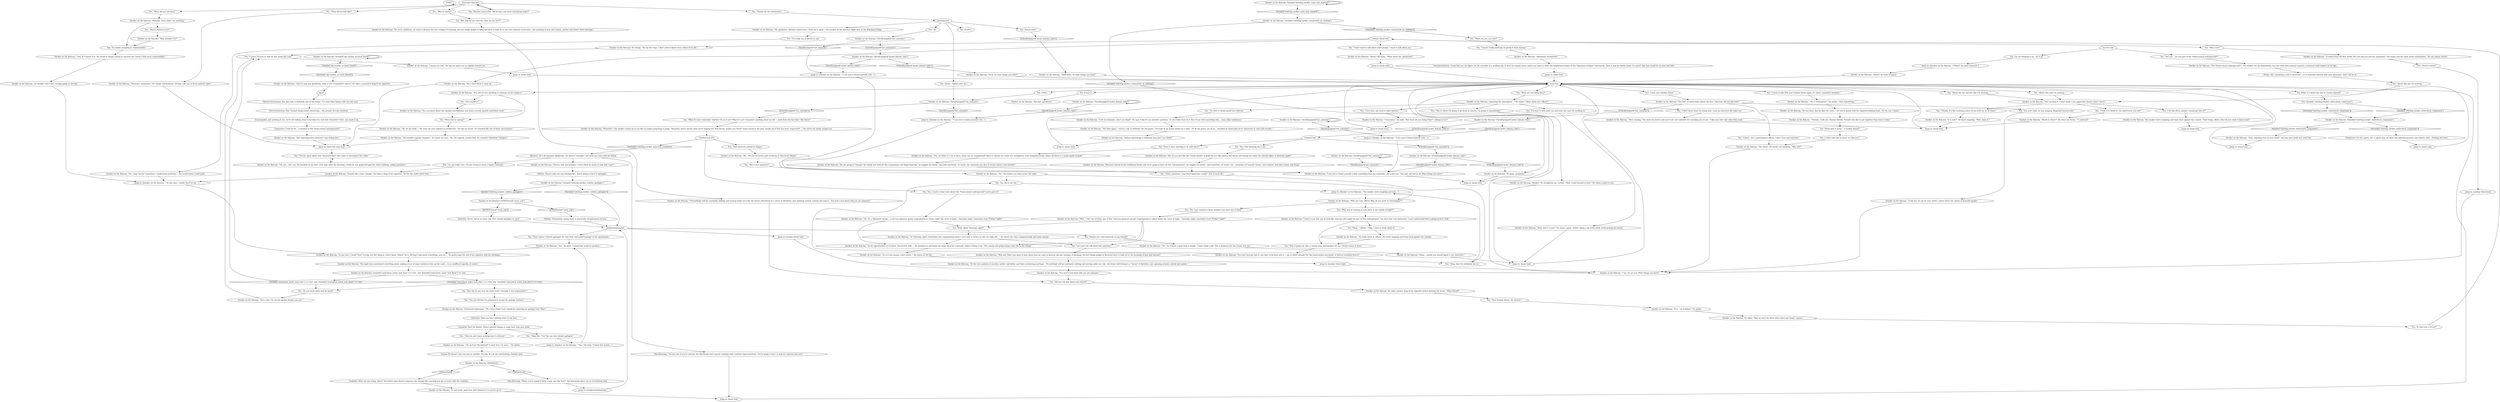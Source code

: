 # WHIRLING F1 / SMOKER ON THE BALCONY
# Smoker on the balcony, sitting in the bar.
# ==================================================
digraph G {
	  0 [label="START"];
	  1 [label="input"];
	  2 [label="Rhetoric: He's all bemused skepticism. He doesn't *actually* care what you want with his friend."];
	  3 [label="Smoker on the Balcony: \"Hi, gendarme. Another rendezvous.\" There he is again -- the smoker on the balcony! Right here in the Whirling-in-Rags."];
	  4 [label="You: \"Hello.\""];
	  5 [label="You: \"Tell me again about that *muscular type* who came to investigate the crime.\""];
	  6 [label="muscular type hub"];
	  7 [label="Smoker on the Balcony: \"Oh, let me think...\" He turns his eyes upward in recollection. \"He had an accent. He sounded like one of those mercenaries.\""];
	  8 [label="Smoker on the Balcony: \"Just reporting back whatever I was telling him.\""];
	  9 [label="Physical Instrument: Yes, this man is definitely one of the homos, I've seen them homos with my own eyes."];
	  10 [label="Smoker on the Balcony: Variable[\"whirling.smoker_main_hub_reached\"]"];
	  11 [label="Variable[\"whirling.smoker_main_hub_reached\"]", shape=diamond];
	  12 [label="!(Variable[\"whirling.smoker_main_hub_reached\"])", shape=diamond];
	  13 [label="You: \"No, this is not me.\""];
	  14 [label="You: \"What if I can't remember whether I'm in or not? What if I can't remember anything about my life -- aside from the fact that I like disco?\""];
	  15 [label="Smoker on the Balcony: CheckEquipped(\"jacket_kimono_robe\")"];
	  16 [label="CheckEquipped(\"jacket_kimono_robe\")", shape=diamond];
	  17 [label="!(CheckEquipped(\"jacket_kimono_robe\"))", shape=diamond];
	  18 [label="Smoker on the Balcony: CheckEquipped(\"hat_samaran\")"];
	  19 [label="CheckEquipped(\"hat_samaran\")", shape=diamond];
	  20 [label="!(CheckEquipped(\"hat_samaran\"))", shape=diamond];
	  21 [label="You: \"I didn't like him as much as I like you.\""];
	  22 [label="Smoker on the Balcony: He sighs: \"That he won't be there when times get tough, I guess.\""];
	  23 [label="Jump to: [sunday friend hub]"];
	  24 [label="You: \"You can tell him I'm prepared to accept his apology anytime.\""];
	  25 [label="Smoker on the Balcony: He shrugs. \"He has his ways. I don't need to know every detail of his life.\""];
	  26 [label="You: \"Why was he staying at your place in the middle of night?\""];
	  27 [label="You: \"Yes, I want to hear more about this *homo-sexual underground* you're part of.\""];
	  28 [label="You: \"I do like disco, maybe I should get into it?\""];
	  29 [label="You: \"I wasn't really planning on giving it back anyway.\""];
	  30 [label="Smoker on the Balcony: \"Friends, I told you. Sunday friends. Friends who like to get together from time to time.\""];
	  31 [label="Jump to: [sunday friend hub]"];
	  32 [label="Smoker on the Balcony: \"To his opportunities in Occident, Sur-la-Clef. Still...\" He breathes in and keeps his lungs filled for a moment, before letting it out. \"His coming and going brings some life to the village.\""];
	  33 [label="You: \"But why do you convene, what do you *do*?\""];
	  34 [label="Smoker on the Balcony: \"Yes, but he was speaking to someone on his earpiece.\""];
	  35 [label="You: \"About this hat I'm wearing...\""];
	  36 [label="Smoker on the Balcony: \"Why yes I am, officer. Why, do you want to *investigate*?\""];
	  37 [label="Smoker on the Balcony: The smoker starts laughing and leans back against the counter: \"Sure thing, officer, what do you want to know next?\""];
	  38 [label="Smoker on the Balcony: \"You can't just get into it, you have to be born into it -- one is either already *in* the homo-sexual movement or forever excluded from it.\""];
	  39 [label="Smoker on the Balcony: \"Absolutely *wonderful*.\""];
	  40 [label="Smoker on the Balcony: \"How cunning.\" He raises his brows and you're not sure whether he's mocking you or not. \"I like men who take what they want.\""];
	  41 [label="Smoker on the Balcony: \"Hmm... maybe you should figure it out, detective.\""];
	  42 [label="Jump to: [smokermoralismhub]"];
	  43 [label="Kim Kitsuragi: \"I'm not sure if you've noticed, but Martinaise isn't exactly crawling with Coalition representatives. You're going to have to look for someone else now.\""];
	  44 [label="You: \"It's about assigning la responsabilité.\""];
	  45 [label="You: \"Did you tell him about your friend?\""];
	  46 [label="Untitled hub"];
	  47 [label="Smoker on the Balcony: \"I am. So are you. What brings you here?\""];
	  48 [label="sunday friend hub"];
	  49 [label="Smoker on the Balcony: \"It is -- on Sundays.\" He smiles."];
	  50 [label="Smoker on the Balcony: \"No, I don't think it came up.\""];
	  51 [label="You: \"What are you, you two?\""];
	  52 [label="Smoker on the Balcony: CheckEquipped(\"hat_samaran\")"];
	  53 [label="CheckEquipped(\"hat_samaran\")", shape=diamond];
	  54 [label="!(CheckEquipped(\"hat_samaran\"))", shape=diamond];
	  55 [label="You: \"Other questions, I had other questions, really!\" (Try to back off.)"];
	  56 [label="Untitled hub (02)"];
	  57 [label="Smoker on the Balcony: \"I have to say that you do look like someone who might be part of *the underground*. You have that very distinctive 'I-can't-understand-what's-going-on-here' look.\""];
	  58 [label="Smoker on the Balcony: \"He has keys. And he likes the view...\" He waves gently with his cigarette-holding hand. \"To the sea, I mean.\""];
	  59 [label="Smoker on the Balcony: Variable[\"apt.sunday_accused_friend\"]"];
	  60 [label="Variable[\"apt.sunday_accused_friend\"]", shape=diamond];
	  61 [label="!(Variable[\"apt.sunday_accused_friend\"])", shape=diamond];
	  62 [label="Smoker on the Balcony: \"There's only one problem: I don't think he wants to talk with *you*.\""];
	  63 [label="You: \"I'm really not at liberty to say.\""];
	  64 [label="greeting hub"];
	  65 [label="Smoker on the Balcony: \"Sure. Anything else on your mind?\" His lazy eyes stroll over your face."];
	  66 [label="Composure: Could he be... a member of the *homo-sexual underground*?"];
	  67 [label="success hub"];
	  68 [label="Smoker on the Balcony: \"Or the true symbols of security, mother and father and their everlasting marriage... *Everything* will be constantly shifting and moving under our rule, the future will belong to a *circus* of identities, just spinning around, surreal and unreal...\""];
	  69 [label="You: \"I live here, my room is right upstairs.\""];
	  70 [label="Smoker on the Balcony: \"Is it now?\" He starts laughing. \"Well, enjoy it.\""];
	  71 [label="You: \"Is that even a friend?\""];
	  72 [label="You: \"I guess I'll have to look for him along the coast.\""];
	  73 [label="Smoker on the Balcony: \"Oh, a big *secret* committee. I understand perfectly...\" His mouth forms a half smile."];
	  74 [label="Smoker on the Balcony: Variable[\"whirling.smoker_commented_on_clothing\"]"];
	  75 [label="Variable[\"whirling.smoker_commented_on_clothing\"]", shape=diamond];
	  76 [label="!(Variable[\"whirling.smoker_commented_on_clothing\"])", shape=diamond];
	  77 [label="You: \"No, I just wanted to know whether you were one of them.\""];
	  78 [label="Smoker on the Balcony: \"Well, I *am* one of them, one of this *sub-rosa pleasure group* congregating in cellars under the cover of night... Saturday night, sometimes even *Friday* night!\""];
	  79 [label="Smoker on the Balcony: \"Because instead of the traditional family unit we're going to have all this *razzamatazz*,\" he wiggles his hands, \"and mysteries, of course, too -- mysteries of *sexual* nature, very esoteric. And disco music and drugs.\""];
	  80 [label="You: \"Besides *muscular*, did he have any other identifying traits?\""];
	  81 [label="Smoker on the Balcony: \"I see you've found yourself a little something from my wardrobe.\" He scans you. \"Not bad, not bad at all. What brings you here?\""];
	  82 [label="Jump to: [Smoker on the Balcony: \"\"Hmm?\" he hums honeyed.\"]"];
	  83 [label="Smoker on the Balcony: \"Why not? Don't you want to hear about how we want to destroy the last vestiges of meaning, the last things people in Revachol have to hold on to, the meaning of man and woman?\""];
	  84 [label="You: \"I didn't. He's a government official. I don't trust governments.\""];
	  85 [label="Jump to: [main hub]"];
	  86 [label="Jump to: [main hub]"];
	  87 [label="Smoker on the Balcony: \"Oh, a *committee*.\" He smiles. \"How interesting...\""];
	  88 [label="Volition: Fortunately, saying sorry is practically second-nature for you."];
	  89 [label="You: \"Maybe you could intercede on my behalf?\""];
	  90 [label="You: I'm not bringing it up -- let it go."];
	  91 [label="You: \"But I like knowing who I am.\""];
	  92 [label="You: \"But it isn't anymore?\""];
	  93 [label="You: \"I'm here to kick some ass and solve the case I'm working on.\""];
	  94 [label="You: \"You were right, he was magical. Magically bureaucratic.\""];
	  95 [label="Smoker on the Balcony: \"Aw, shoot.\" He bursts out laughing. \"Why not?\""];
	  96 [label="Smoker on the Balcony: \"A visitor from the first world. He's not like you and me, gendarme.\" He smiles and his smile seems melancholic. \"He can always return.\""];
	  97 [label="Smoker on the Balcony: \"Yes, you know those tiny speaker-microphones that fancy security guards sometimes wear.\""];
	  98 [label="Smoker on the Balcony: \"Why shouldn't he?\""];
	  99 [label="You: \"I don't know what I'm doing here. I just go wherever life takes me.\""];
	  100 [label="Volition: There's only one way through this. You're going to have to apologise..."];
	  101 [label="Smoker on the Balcony: Variable[\"whirling.smoker_volition_apologise\"]"];
	  102 [label="Variable[\"whirling.smoker_volition_apologise\"]", shape=diamond];
	  103 [label="!(Variable[\"whirling.smoker_volition_apologise\"])", shape=diamond];
	  104 [label="Smoker on the Balcony: A bemused expression. \"Oh, I don't think *you* should be expecting an apology from *him*.\""];
	  105 [label="You: \"How did he get over the water lock? I thought it was impassable?\""];
	  106 [label="Smoker on the Balcony: IsKimHere()"];
	  107 [label="IsKimHere()", shape=diamond];
	  108 [label="!(IsKimHere())", shape=diamond];
	  109 [label="Empathy: What are you doing, Harry? You better hope there's someone else around who can help you get in touch with the Coalition..."];
	  110 [label="Smoker on the Balcony: \"Oh, yes... let's see. He knocked on my door a few days after the lynching. I think he was going through the entire building, asking questions.\""];
	  111 [label="Smoker on the Balcony: CheckEquipped(\"hat_samaran\")"];
	  112 [label="CheckEquipped(\"hat_samaran\")", shape=diamond];
	  113 [label="!(CheckEquipped(\"hat_samaran\"))", shape=diamond];
	  114 [label="Smoker on the Balcony: \"Yes, we listen to a lot of disco. Some say we *engineered* disco to spread our vision of a vertiginous, ever-changing society, where all there is a razzle-dazzle of gold!\""];
	  115 [label="Smoker on the Balcony: \"But do you also like the *razzle-dazzle* of gold? Do you like parties and discos and having fun under the vibrant lights of Saturday night?\""];
	  116 [label="Smoker on the Balcony: \"Convenient,\" he nods. \"But what are you doing *here*, talking to me?\""];
	  117 [label="You: \"Return where?\""];
	  118 [label="You: \"This is gonna be, like, a twenty hour mind-project for me. Twenty hours at least.\""];
	  119 [label="Smoker on the Balcony: \"I guess you will.\" He tips his head ever so slightly toward you."];
	  120 [label="Smoker on the Balcony: \"Oh, he'll be *devastated* to hear that, I'm sure...\" He smiles."];
	  121 [label="Jump to: [main hub]"];
	  122 [label="Jump to: [Smoker on the Balcony: \"\"In any case, I would *love* to hel...\"]"];
	  123 [label="You: \"Your Sunday friend, the witness.\""];
	  124 [label="Smoker on the Balcony: \"Hi again, gendarme.\""];
	  125 [label="You: \"Let's just not talk about this anymore.\""];
	  126 [label="You: \"This is where I'm going to go down in history: I'm going to sing karaoke.\""];
	  127 [label="Smoker on the Balcony: \"Blend in where?\" He raises his brows. \"A carneval?\""];
	  128 [label="Smoker on the Balcony: \"I told you, he can be very useful. I guess that's the charm of powerful people.\""];
	  129 [label="Jump to: [main hub]"];
	  130 [label="You: \"And he believed you?\""];
	  131 [label="Smoker on the Balcony: \"A bit too dramatic, don't you think?\" He says it like it's an aesthetic question. \"If you really must do it then I'd go with something else... some other substance.\""];
	  132 [label="You: \"Hi.\""];
	  133 [label="Encyclopedia: Just pointing it out, we're not talking about some kind of a cult with *members* here, you made it up."];
	  134 [label="Smoker on the Balcony: \"The *homo-sexual underground*?\" The smoker sits up immediately, his eyes wide with amused surprise; a honeyed smile lingers on his lips."];
	  135 [label="You: \"About the hat and the robe I'm wearing...\""];
	  136 [label="Jump to: [Smoker on the Balcony: \"The smoker starts laughing and lean...\"]"];
	  137 [label="You: \"Okay...\" (Blink.) \"Okay, I have to think about it.\""];
	  138 [label="Jump to: [main hub]"];
	  139 [label="You: \"What does it mean -- a Sunday friend?\""];
	  140 [label="Jump to: [sunday friend hub]"];
	  141 [label="Authority: Never. You're no sorry cop. *He* should apologise to *you*."];
	  142 [label="Smoker on the Balcony: \"Yes.\" He nods. \"I think that would be prudent...\""];
	  143 [label="Smoker on the Balcony: \"He might have mentioned something about making a tour of some historical sites up the coast... in an unofficial capacity, of course.\""];
	  144 [label="Smoker on the Balcony: \"Not a clue. I'm not his agenda keeper, you see.\""];
	  145 [label="Authority: Then you have nothing more to say here."];
	  146 [label="Jump to: [Smoker on the Balcony: \"\"Yes.\" He nods. \"I think that would...\"]"];
	  147 [label="Drama: He doesn't care one way or another. For him, it's all one entertaining chamber play."];
	  148 [label="Smoker on the Balcony: \"In any event, good luck with whatever it is you're up to.\""];
	  149 [label="Smoker on the Balcony: \"*Everything* will be constantly shifting and moving under our rule, the future will belong to a circus of identities, just spinning around, surreal and unreal... You won't even know who you are anymore.\""];
	  150 [label="Smoker on the Balcony: \"He sounded vaguely Oranjese.\" He closes his eyes. \"No, not vaguely, scratch that. He sounded *definitely* Oranjese.\""];
	  151 [label="Smoker on the Balcony: \"Bye-bye, gendarme.\""];
	  152 [label="Smoker on the Balcony: \"You won't even know who you are anymore.\""];
	  153 [label="You: \"Does it have anything to do with disco?\""];
	  154 [label="Jump to: [main hub]"];
	  155 [label="Smoker on the Balcony: \"Beautiful!\" The smoker crawls up to you like an animal preparing to jump. \"Beautiful, that's exactly what we're looking for! Who knows, maybe you *were* homo-sexual in the past, maybe all of that has been *repressed*...\" He circles his hands around you."];
	  156 [label="You: \"I don't want to talk about other people, I want to talk about you.\""];
	  157 [label="Smoker on the Balcony: \"Hmm?\" He hums. \"What about me, gendarme?\""];
	  158 [label="Jump to: [main hub]"];
	  159 [label="You: \"I need to talk with your Sunday friend again, it's about committee business.\""];
	  160 [label="You: \"Then he and I have nothing more to discuss.\""];
	  161 [label="You: \"I'm not really sure, I'm just trying to reach a higher authority.\""];
	  162 [label="Smoker on the Balcony: \"As though I don't have enough going on already.\""];
	  163 [label="Smoker on the Balcony: He takes another drag of his cigarette before knitting his brows. \"What friend?\""];
	  164 [label="Smoker on the Balcony: \"Nothing. That I didn't see anything.\""];
	  165 [label="You: [Leave.]"];
	  166 [label="Jump to: [main hub]"];
	  167 [label="Drama: He's assuming a role to mock you -- or to entertain himself with your ignorance. Don't fall for it!"];
	  168 [label="Smoker on the Balcony: CheckEquipped(\"hat_samaran\")"];
	  169 [label="CheckEquipped(\"hat_samaran\")", shape=diamond];
	  170 [label="!(CheckEquipped(\"hat_samaran\"))", shape=diamond];
	  171 [label="You: \"His earpiece?\""];
	  172 [label="Smoker on the Balcony: \"But then again -- you're a cop, it definitely fits the genre.\" He looks at his hands folded on a table. \"*I* fit the genre, we all do... moulded by fiction like we're characters in some bad novella.\""];
	  173 [label="You: [Leave.]"];
	  174 [label="You: \"Who is he?\""];
	  175 [label="You: \"What did he look like?\""];
	  176 [label="Smoker on the Balcony: \"Hmm?\" he hums honeyed."];
	  177 [label="Smoker on the Balcony: \"And if I may ask, gendarme, what is this *committee* about?\" He takes a measured drag of his cigarette."];
	  178 [label="Smoker on the Balcony: \"In any case, I would *love* to help, but the thing is, I don't know *where* he is. We don't talk about everything, you see...\" He gently taps the end of his cigarette with his forefinger."];
	  179 [label="You: \"Do you know when he'll be back?\""];
	  180 [label="Kim Kitsuragi: \"What, you're going to blow a lead, just like that?\" The lieutenant gives you an incredulous look."];
	  181 [label="Smoker on the Balcony: Variable[\"whirling.smoker_whitecheck_composure\"]"];
	  182 [label="Variable[\"whirling.smoker_whitecheck_composure\"]", shape=diamond];
	  183 [label="!(Variable[\"whirling.smoker_whitecheck_composure\"])", shape=diamond];
	  184 [label="You: \"Was he alone?\""];
	  185 [label="You: What is it about the way he carries himself?"];
	  186 [label="You: Variable[\"whirling.smoker_whitecheck_composure\"]"];
	  187 [label="Variable[\"whirling.smoker_whitecheck_composure\"]", shape=diamond];
	  188 [label="!(Variable[\"whirling.smoker_whitecheck_composure\"])", shape=diamond];
	  189 [label="Smoker on the Balcony: \"You did?\" A small smile adorns his face. \"And how did you like him?\""];
	  190 [label="Smoker on the Balcony: \"We are going to *change* the family unit with all this razzamatazz and finger-dancing,\" he wiggles his hands, \"and with mysteries, of course, the mysteries are also of sexual nature, very esoteric.\""];
	  191 [label="You: \"That much fun should be illegal.\""];
	  192 [label="You: \"I'm here to drink myself into oblivion.\""];
	  193 [label="Smoker on the Balcony: \"Or is it just money, I don't know...\" He stares at the bar."];
	  194 [label="Smoker on the Balcony: \"Sounds like a bore, frankly.\" He takes a drag of his cigarette. \"All the fun stuff's down here...\""];
	  195 [label="Smoker on the Balcony: \"Oh we're ambitious, we want to destroy the last vestiges of meaning, the last things people in Revachol have to hold on to, the true symbols of security -- the meaning of man and woman, mother and father, their marriage.\""];
	  196 [label="Jump to: [muscular type hub]"];
	  197 [label="You: \"What was he saying?\""];
	  198 [label="You: \"I met your Sunday friend.\""];
	  199 [label="Smoker on the Balcony: CheckEquipped(\"jacket_kimono_robe\")"];
	  200 [label="CheckEquipped(\"jacket_kimono_robe\")", shape=diamond];
	  201 [label="!(CheckEquipped(\"jacket_kimono_robe\"))", shape=diamond];
	  202 [label="You: \"You're here!\""];
	  203 [label="Smoker on the Balcony: CheckEquipped(\"jacket_kimono_robe\")"];
	  204 [label="CheckEquipped(\"jacket_kimono_robe\")", shape=diamond];
	  205 [label="!(CheckEquipped(\"jacket_kimono_robe\"))", shape=diamond];
	  206 [label="Smoker on the Balcony: \"Ah... But for the better part of history it *has been* illegal.\""];
	  207 [label="Smoker on the Balcony: \"Admiring the atmosphere...\" He smiles. \"What about you, officer?\""];
	  208 [label="You: \"Thanks. It's like carrying a piece of you with me at all times.\""];
	  209 [label="Jump to: [main hub]"];
	  210 [label="smokermoralismhub"];
	  211 [label="Smoker on the Balcony: \"No.\" He exhales a grey trail of smoke. \"I don't think I will. This is between the two of you, you see.\""];
	  212 [label="You: \"Okay, fine. *I'm* the one who should apologise.\""];
	  213 [label="You: \"What about Thursday night?\""];
	  214 [label="You: \"Are you... are you part of the *homo-sexual underground*?\""];
	  215 [label="You: \"What did you tell him?\""];
	  216 [label="Jump to: [Smoker on the Balcony: \"\"I see you've found yourself a litt...\"]"];
	  217 [label="Jump to: [Smoker on the Balcony: \"\"I see you've found yourself a litt...\"]"];
	  218 [label="Smoker on the Balcony: \"Well, here's to you!\" He raises a glass, before taking a sip of his drink, froth grazing his mouth."];
	  219 [label="Smoker on the Balcony: \"No.\" He studies you from across the table."];
	  220 [label="You: \"Then I guess I should apologise for that little *misunderstanding* in the apartments.\""];
	  221 [label="Conceptualization: A man like you can figure out his sexuality in a working day. It won't be twenty hours unless you want to enter the heightened realms of the *fantasme érotique* afterwards. Then it may be twenty hours *or more*! But that would be on your own time."];
	  222 [label="You: \"Hello.\" (Adjust your tie.)"];
	  223 [label="Smoker on the Balcony: \"Muscular. Handsome.\" He shrugs nonchalantly. \"Strong. Like one of those military types.\""];
	  224 [label="Electrochemistry: This *sexual* thing seems interesting... Ask around, become involved."];
	  225 [label="Smoker on the Balcony: CheckEquipped(\"jacket_kimono_robe\")"];
	  226 [label="CheckEquipped(\"jacket_kimono_robe\")", shape=diamond];
	  227 [label="!(CheckEquipped(\"jacket_kimono_robe\"))", shape=diamond];
	  228 [label="You: \"About this robe I'm wearing...\""];
	  229 [label="You: \"Okay, then I'm definitely not in.\""];
	  230 [label="You: \"What are you doing here?\""];
	  231 [label="Smoker on the Balcony: \"Really?\" He straightens up, curious. \"Well, I look forward to that!\" He raises a glass to you."];
	  232 [label="Smoker on the Balcony: \"Human psychology is definitely lazy, don't you think?\""];
	  233 [label="Smoker on the Balcony: \"Do think about it, officer.\" He starts laughing and leans back against the counter."];
	  234 [label="Smoker on the Balcony: IsTHCPresent(\"sorry_cop\")"];
	  235 [label="IsTHCPresent(\"sorry_cop\")", shape=diamond];
	  236 [label="!(IsTHCPresent(\"sorry_cop\"))", shape=diamond];
	  237 [label="Smoker on the Balcony: Variable[\"canal.know_water_lock_time\"] == true  and  Variable[\"canal.know_water_lock_fixed\"] == true"];
	  238 [label="Variable[\"canal.know_water_lock_time\"] == true  and  Variable[\"canal.know_water_lock_fixed\"] == true", shape=diamond];
	  239 [label="!(Variable[\"canal.know_water_lock_time\"] == true  and  Variable[\"canal.know_water_lock_fixed\"] == true)", shape=diamond];
	  240 [label="Jump to: [main hub]"];
	  241 [label="Empathy: Don't be foolish. There's greater things at stake here than your pride."];
	  242 [label="Smoker on the Balcony: \"God, of *course* it is. My friend is always trying to convince me I need a little more responsibility...\""];
	  243 [label="Smoker on the Balcony: \"Oh, it's a *pleasure* group... a sub-rosa pleasure group congregating in cellars under the cover of night... Saturday night, sometimes even *Friday* night!\""];
	  244 [label="Smoker on the Balcony: \"Or Thursday night! Sometimes the congregating doesn't even end, it carries on into our daily life...\" He lowers his voice conspiratorially and looks around."];
	  245 [label="main hub"];
	  246 [label="Jump to: [main hub]"];
	  247 [label="You: \"Thanks for the information.\""];
	  248 [label="Smoker on the Balcony: \"You can keep it, I don't mind. I can appreciate beauty when I see it.\""];
	  249 [label="Composure: It's the sports, he's a sports guy, all about that physical prowess and athletic skill... Nothing else here."];
	  250 [label="Jump to: [main hub]"];
	  251 [label="Smoker on the Balcony: \"Hi-hi. So what brings you here?\""];
	  252 [label="Smoker on the Balcony: \"Hello-hello. So what brings you here?\""];
	  253 [label="Jump to: [Smoker on the Balcony: \"\"I see you've found yourself a litt...\"]"];
	  254 [label="You: \"I took it to blend in. I'm undercover, you see?\""];
	  0 -> 0
	  1 -> 9
	  2 -> 161
	  2 -> 43
	  2 -> 62
	  3 -> 63
	  4 -> 168
	  5 -> 110
	  6 -> 175
	  6 -> 80
	  6 -> 247
	  6 -> 184
	  6 -> 215
	  7 -> 150
	  8 -> 196
	  9 -> 224
	  10 -> 10
	  10 -> 11
	  11 -> 74
	  12 -> 2
	  13 -> 136
	  14 -> 155
	  15 -> 16
	  15 -> 15
	  16 -> 217
	  17 -> 252
	  18 -> 18
	  18 -> 19
	  19 -> 253
	  20 -> 203
	  21 -> 95
	  22 -> 71
	  23 -> 47
	  24 -> 104
	  25 -> 72
	  26 -> 57
	  27 -> 243
	  28 -> 37
	  29 -> 39
	  30 -> 139
	  31 -> 47
	  32 -> 193
	  33 -> 195
	  34 -> 171
	  34 -> 197
	  35 -> 248
	  36 -> 26
	  36 -> 77
	  37 -> 154
	  38 -> 229
	  38 -> 13
	  39 -> 221
	  40 -> 85
	  41 -> 158
	  42 -> 210
	  43 -> 121
	  44 -> 242
	  45 -> 163
	  46 -> 153
	  46 -> 91
	  46 -> 54
	  47 -> 245
	  48 -> 25
	  48 -> 50
	  48 -> 156
	  48 -> 174
	  49 -> 22
	  50 -> 196
	  51 -> 29
	  52 -> 52
	  52 -> 53
	  53 -> 81
	  54 -> 225
	  55 -> 36
	  56 -> 27
	  56 -> 12
	  56 -> 191
	  57 -> 137
	  57 -> 118
	  58 -> 30
	  59 -> 59
	  59 -> 60
	  60 -> 61
	  61 -> 177
	  62 -> 100
	  63 -> 73
	  64 -> 3
	  64 -> 132
	  64 -> 165
	  64 -> 202
	  64 -> 222
	  65 -> 246
	  66 -> 8
	  67 -> 90
	  67 -> 214
	  68 -> 152
	  69 -> 116
	  70 -> 85
	  71 -> 48
	  72 -> 119
	  73 -> 122
	  74 -> 75
	  74 -> 76
	  75 -> 124
	  76 -> 51
	  77 -> 78
	  78 -> 32
	  78 -> 125
	  78 -> 213
	  79 -> 55
	  80 -> 6
	  81 -> 166
	  82 -> 176
	  83 -> 68
	  84 -> 95
	  85 -> 245
	  86 -> 245
	  87 -> 58
	  88 -> 210
	  89 -> 211
	  90 -> 82
	  91 -> 115
	  92 -> 219
	  93 -> 218
	  94 -> 128
	  95 -> 47
	  96 -> 117
	  97 -> 197
	  98 -> 44
	  99 -> 40
	  100 -> 101
	  101 -> 102
	  101 -> 103
	  102 -> 234
	  103 -> 210
	  104 -> 145
	  105 -> 24
	  106 -> 107
	  106 -> 108
	  107 -> 180
	  108 -> 109
	  109 -> 148
	  110 -> 5
	  111 -> 112
	  111 -> 113
	  112 -> 216
	  113 -> 199
	  114 -> 190
	  115 -> 79
	  116 -> 209
	  117 -> 31
	  118 -> 38
	  119 -> 240
	  120 -> 147
	  121 -> 245
	  122 -> 178
	  123 -> 49
	  124 -> 166
	  125 -> 83
	  126 -> 231
	  127 -> 85
	  128 -> 47
	  129 -> 245
	  130 -> 98
	  131 -> 172
	  132 -> 111
	  133 -> 66
	  134 -> 167
	  135 -> 248
	  136 -> 36
	  137 -> 233
	  138 -> 245
	  139 -> 21
	  140 -> 47
	  141 -> 210
	  142 -> 178
	  143 -> 237
	  144 -> 72
	  145 -> 241
	  146 -> 142
	  147 -> 106
	  148 -> 121
	  149 -> 45
	  150 -> 196
	  152 -> 45
	  153 -> 114
	  154 -> 245
	  155 -> 56
	  156 -> 157
	  157 -> 129
	  158 -> 245
	  159 -> 87
	  160 -> 120
	  161 -> 194
	  162 -> 122
	  163 -> 123
	  164 -> 130
	  164 -> 44
	  166 -> 245
	  167 -> 35
	  168 -> 169
	  168 -> 170
	  169 -> 217
	  170 -> 14
	  171 -> 97
	  172 -> 232
	  173 -> 151
	  174 -> 96
	  175 -> 223
	  176 -> 245
	  177 -> 1
	  178 -> 143
	  179 -> 144
	  180 -> 42
	  181 -> 182
	  181 -> 183
	  182 -> 65
	  183 -> 249
	  184 -> 33
	  185 -> 186
	  186 -> 187
	  186 -> 188
	  187 -> 181
	  188 -> 181
	  189 -> 20
	  189 -> 94
	  189 -> 84
	  190 -> 55
	  191 -> 206
	  192 -> 131
	  193 -> 140
	  194 -> 122
	  195 -> 149
	  196 -> 5
	  197 -> 7
	  198 -> 189
	  199 -> 200
	  199 -> 201
	  200 -> 216
	  201 -> 251
	  202 -> 17
	  203 -> 204
	  203 -> 205
	  204 -> 253
	  205 -> 46
	  206 -> 92
	  207 -> 192
	  207 -> 99
	  207 -> 69
	  207 -> 93
	  207 -> 126
	  208 -> 70
	  209 -> 245
	  210 -> 89
	  210 -> 220
	  210 -> 23
	  211 -> 41
	  212 -> 146
	  213 -> 244
	  214 -> 134
	  215 -> 164
	  216 -> 81
	  217 -> 81
	  218 -> 158
	  219 -> 229
	  219 -> 13
	  220 -> 142
	  221 -> 138
	  222 -> 168
	  223 -> 196
	  224 -> 133
	  225 -> 226
	  225 -> 227
	  226 -> 81
	  227 -> 124
	  228 -> 248
	  229 -> 136
	  230 -> 207
	  231 -> 158
	  232 -> 86
	  233 -> 118
	  234 -> 235
	  234 -> 236
	  235 -> 88
	  236 -> 141
	  237 -> 238
	  237 -> 239
	  238 -> 72
	  238 -> 179
	  239 -> 105
	  239 -> 179
	  240 -> 245
	  241 -> 160
	  241 -> 212
	  242 -> 162
	  243 -> 32
	  243 -> 213
	  244 -> 32
	  244 -> 125
	  245 -> 34
	  245 -> 4
	  245 -> 228
	  245 -> 198
	  245 -> 230
	  245 -> 135
	  245 -> 173
	  245 -> 185
	  245 -> 159
	  246 -> 245
	  247 -> 64
	  248 -> 208
	  248 -> 28
	  248 -> 254
	  249 -> 250
	  250 -> 245
	  251 -> 245
	  252 -> 245
	  253 -> 81
	  254 -> 127
}

